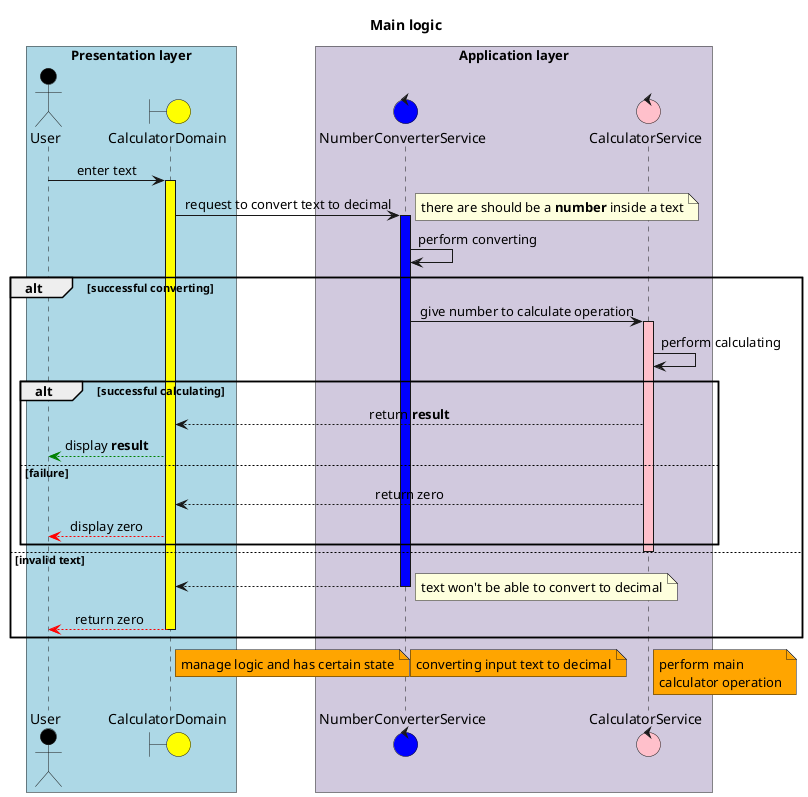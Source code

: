 @startuml

title Main logic

skinparam sequenceMessageAlign center
skinparam responseMessageBelowArrow true
skinparam BoxPadding 20

box "Presentation layer" #LightBlue
actor User as user #black
boundary CalculatorDomain as domain #yellow
end box

box "Application layer" #D1C9DE
control NumberConverterService as converter #blue
control CalculatorService as service #pink
end box

user -> domain: enter text
activate domain #yellow

domain -> converter: request to convert text to decimal
activate converter #blue
note right
there are should be a **number** inside a text
end note

converter -> converter: perform converting

alt successful converting
  converter -> service: give number to calculate operation
  activate service #pink

  service -> service: perform calculating

  alt successful calculating
    service --> domain: return **result**
    domain -[#green]-> user: display **result**

  else failure
    service --> domain: return zero
    domain -[#red]-> user: display zero
  end
  deactivate service

else invalid text
  converter --> domain
  note right
  text won't be able to convert to decimal
  end note
  deactivate converter
  domain -[#red]-> user: return zero
  deactivate domain
end



note right of service #orange: perform main \ncalculator operation
/ note right of converter #orange: converting input text to decimal
/ note right of domain #orange: manage logic and has certain state
@enduml
